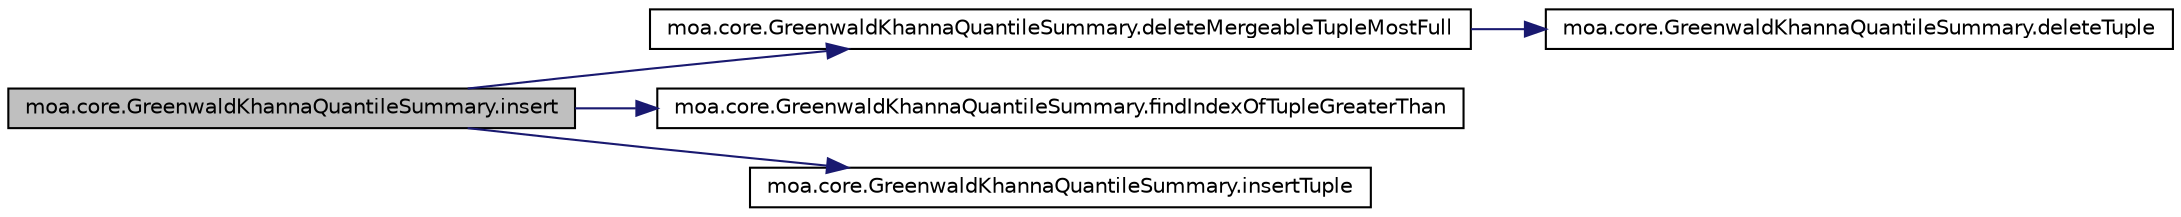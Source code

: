digraph G
{
  edge [fontname="Helvetica",fontsize="10",labelfontname="Helvetica",labelfontsize="10"];
  node [fontname="Helvetica",fontsize="10",shape=record];
  rankdir=LR;
  Node1 [label="moa.core.GreenwaldKhannaQuantileSummary.insert",height=0.2,width=0.4,color="black", fillcolor="grey75", style="filled" fontcolor="black"];
  Node1 -> Node2 [color="midnightblue",fontsize="10",style="solid",fontname="Helvetica"];
  Node2 [label="moa.core.GreenwaldKhannaQuantileSummary.deleteMergeableTupleMostFull",height=0.2,width=0.4,color="black", fillcolor="white", style="filled",URL="$classmoa_1_1core_1_1GreenwaldKhannaQuantileSummary.html#a18a11218a949388f56a853aafe1a73af"];
  Node2 -> Node3 [color="midnightblue",fontsize="10",style="solid",fontname="Helvetica"];
  Node3 [label="moa.core.GreenwaldKhannaQuantileSummary.deleteTuple",height=0.2,width=0.4,color="black", fillcolor="white", style="filled",URL="$classmoa_1_1core_1_1GreenwaldKhannaQuantileSummary.html#aa135d38476db2e21ad3d103ad45eba71"];
  Node1 -> Node4 [color="midnightblue",fontsize="10",style="solid",fontname="Helvetica"];
  Node4 [label="moa.core.GreenwaldKhannaQuantileSummary.findIndexOfTupleGreaterThan",height=0.2,width=0.4,color="black", fillcolor="white", style="filled",URL="$classmoa_1_1core_1_1GreenwaldKhannaQuantileSummary.html#a020eb3669d43e4bb739affdd3085c06a"];
  Node1 -> Node5 [color="midnightblue",fontsize="10",style="solid",fontname="Helvetica"];
  Node5 [label="moa.core.GreenwaldKhannaQuantileSummary.insertTuple",height=0.2,width=0.4,color="black", fillcolor="white", style="filled",URL="$classmoa_1_1core_1_1GreenwaldKhannaQuantileSummary.html#aac0f342797ef0506ec12f9edbfec9dc6"];
}
